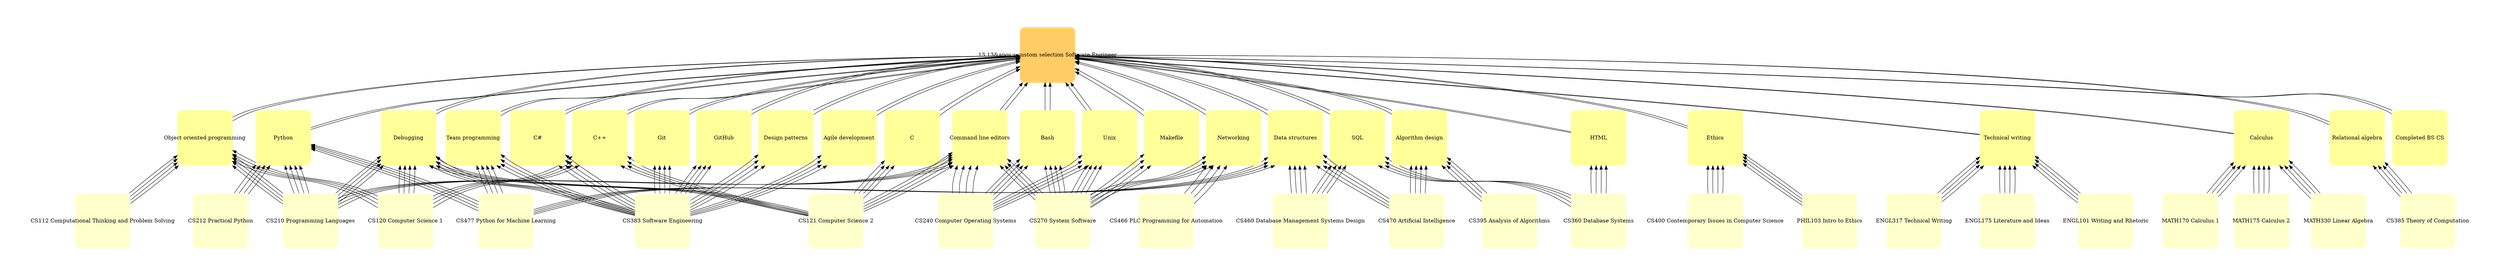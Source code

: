 digraph {
  graph [bgcolor="transparent" rankdir="BT" pad=1 compound="true" forcelabels="true" fontname="Comic Sans MS"]
  node [shape="square" style="rounded,filled" width=2 fixedsize="shape"]
  edge [minlen=2]
  "13 13&apos;s custom selection Software Engineer" [color="#FFCC66"]
  "C++" [color="#FFFF99"]
  "CS120 Computer Science 1" [color="#FFFFCC"]
  "CS121 Computer Science 2" [color="#FFFFCC"]
  "CS120 Computer Science 1" [color="#FFFFCC"]
  "CS121 Computer Science 2" [color="#FFFFCC"]
  "C" [color="#FFFF99"]
  "CS121 Computer Science 2" [color="#FFFFCC"]
  "CS121 Computer Science 2" [color="#FFFFCC"]
  "Python" [color="#FFFF99"]
  "CS210 Programming Languages" [color="#FFFFCC"]
  "CS212 Practical Python" [color="#FFFFCC"]
  "CS477 Python for Machine Learning" [color="#FFFFCC"]
  "CS210 Programming Languages" [color="#FFFFCC"]
  "CS212 Practical Python" [color="#FFFFCC"]
  "CS477 Python for Machine Learning" [color="#FFFFCC"]
  "C#" [color="#FFFF99"]
  "CS383 Software Engineering" [color="#FFFFCC"]
  "CS383 Software Engineering" [color="#FFFFCC"]
  "HTML" [color="#FFFF99"]
  "CS360 Database Systems" [color="#FFFFCC"]
  "CS360 Database Systems" [color="#FFFFCC"]
  "SQL" [color="#FFFF99"]
  "CS360 Database Systems" [color="#FFFFCC"]
  "CS460 Database Management Systems Design" [color="#FFFFCC"]
  "CS360 Database Systems" [color="#FFFFCC"]
  "CS460 Database Management Systems Design" [color="#FFFFCC"]
  "Bash" [color="#FFFF99"]
  "CS240 Computer Operating Systems" [color="#FFFFCC"]
  "CS270 System Software" [color="#FFFFCC"]
  "CS240 Computer Operating Systems" [color="#FFFFCC"]
  "CS270 System Software" [color="#FFFFCC"]
  "Unix" [color="#FFFF99"]
  "CS240 Computer Operating Systems" [color="#FFFFCC"]
  "CS270 System Software" [color="#FFFFCC"]
  "CS240 Computer Operating Systems" [color="#FFFFCC"]
  "CS270 System Software" [color="#FFFFCC"]
  "Ethics" [color="#FFFF99"]
  "CS400 Contemporary Issues in Computer Science" [color="#FFFFCC"]
  "PHIL103 Intro to Ethics" [color="#FFFFCC"]
  "CS400 Contemporary Issues in Computer Science" [color="#FFFFCC"]
  "PHIL103 Intro to Ethics" [color="#FFFFCC"]
  "Technical writing" [color="#FFFF99"]
  "ENGL317 Technical Writing" [color="#FFFFCC"]
  "ENGL175 Literature and Ideas" [color="#FFFFCC"]
  "ENGL101 Writing and Rhetoric" [color="#FFFFCC"]
  "ENGL317 Technical Writing" [color="#FFFFCC"]
  "ENGL175 Literature and Ideas" [color="#FFFFCC"]
  "ENGL101 Writing and Rhetoric" [color="#FFFFCC"]
  "Makefile" [color="#FFFF99"]
  "CS270 System Software" [color="#FFFFCC"]
  "CS270 System Software" [color="#FFFFCC"]
  "Git" [color="#FFFF99"]
  "CS383 Software Engineering" [color="#FFFFCC"]
  "CS383 Software Engineering" [color="#FFFFCC"]
  "GitHub" [color="#FFFF99"]
  "CS383 Software Engineering" [color="#FFFFCC"]
  "CS383 Software Engineering" [color="#FFFFCC"]
  "Command line editors" [color="#FFFF99"]
  "CS121 Computer Science 2" [color="#FFFFCC"]
  "CS210 Programming Languages" [color="#FFFFCC"]
  "CS240 Computer Operating Systems" [color="#FFFFCC"]
  "CS270 System Software" [color="#FFFFCC"]
  "CS121 Computer Science 2" [color="#FFFFCC"]
  "CS210 Programming Languages" [color="#FFFFCC"]
  "CS240 Computer Operating Systems" [color="#FFFFCC"]
  "CS270 System Software" [color="#FFFFCC"]
  "Calculus" [color="#FFFF99"]
  "MATH170 Calculus 1" [color="#FFFFCC"]
  "MATH175 Calculus 2" [color="#FFFFCC"]
  "MATH330 Linear Algebra" [color="#FFFFCC"]
  "MATH170 Calculus 1" [color="#FFFFCC"]
  "MATH175 Calculus 2" [color="#FFFFCC"]
  "MATH330 Linear Algebra" [color="#FFFFCC"]
  "Relational algebra" [color="#FFFF99"]
  "CS385 Theory of Computation" [color="#FFFFCC"]
  "CS385 Theory of Computation" [color="#FFFFCC"]
  "Design patterns" [color="#FFFF99"]
  "CS383 Software Engineering" [color="#FFFFCC"]
  "CS383 Software Engineering" [color="#FFFFCC"]
  "Object oriented programming" [color="#FFFF99"]
  "CS210 Programming Languages" [color="#FFFFCC"]
  "CS120 Computer Science 1" [color="#FFFFCC"]
  "CS112 Computational Thinking and Problem Solving" [color="#FFFFCC"]
  "CS210 Programming Languages" [color="#FFFFCC"]
  "CS120 Computer Science 1" [color="#FFFFCC"]
  "CS112 Computational Thinking and Problem Solving" [color="#FFFFCC"]
  "Networking" [color="#FFFF99"]
  "CS270 System Software" [color="#FFFFCC"]
  "CS466 PLC Programming for Automation" [color="#FFFFCC"]
  "CS270 System Software" [color="#FFFFCC"]
  "CS466 PLC Programming for Automation" [color="#FFFFCC"]
  "Debugging" [color="#FFFF99"]
  "CS210 Programming Languages" [color="#FFFFCC"]
  "CS120 Computer Science 1" [color="#FFFFCC"]
  "CS121 Computer Science 2" [color="#FFFFCC"]
  "CS383 Software Engineering" [color="#FFFFCC"]
  "CS210 Programming Languages" [color="#FFFFCC"]
  "CS120 Computer Science 1" [color="#FFFFCC"]
  "CS121 Computer Science 2" [color="#FFFFCC"]
  "CS383 Software Engineering" [color="#FFFFCC"]
  "Completed BS CS" [color="#FFFF99"]
  "Agile development" [color="#FFFF99"]
  "CS383 Software Engineering" [color="#FFFFCC"]
  "CS383 Software Engineering" [color="#FFFFCC"]
  "Team programming" [color="#FFFF99"]
  "CS383 Software Engineering" [color="#FFFFCC"]
  "CS477 Python for Machine Learning" [color="#FFFFCC"]
  "CS383 Software Engineering" [color="#FFFFCC"]
  "CS477 Python for Machine Learning" [color="#FFFFCC"]
  "Data structures" [color="#FFFF99"]
  "CS460 Database Management Systems Design" [color="#FFFFCC"]
  "CS470 Artificial Intelligence" [color="#FFFFCC"]
  "CS477 Python for Machine Learning" [color="#FFFFCC"]
  "CS460 Database Management Systems Design" [color="#FFFFCC"]
  "CS470 Artificial Intelligence" [color="#FFFFCC"]
  "CS477 Python for Machine Learning" [color="#FFFFCC"]
  "Algorithm design" [color="#FFFF99"]
  "CS470 Artificial Intelligence" [color="#FFFFCC"]
  "CS395 Analysis of Algorithms" [color="#FFFFCC"]
  "CS470 Artificial Intelligence" [color="#FFFFCC"]
  "CS395 Analysis of Algorithms" [color="#FFFFCC"]
  "C++" [color="#FFFF99"]
  "CS120 Computer Science 1" [color="#FFFFCC"]
  "CS121 Computer Science 2" [color="#FFFFCC"]
  "CS120 Computer Science 1" [color="#FFFFCC"]
  "CS121 Computer Science 2" [color="#FFFFCC"]
  "C" [color="#FFFF99"]
  "CS121 Computer Science 2" [color="#FFFFCC"]
  "CS121 Computer Science 2" [color="#FFFFCC"]
  "Python" [color="#FFFF99"]
  "CS210 Programming Languages" [color="#FFFFCC"]
  "CS212 Practical Python" [color="#FFFFCC"]
  "CS477 Python for Machine Learning" [color="#FFFFCC"]
  "CS210 Programming Languages" [color="#FFFFCC"]
  "CS212 Practical Python" [color="#FFFFCC"]
  "CS477 Python for Machine Learning" [color="#FFFFCC"]
  "C#" [color="#FFFF99"]
  "CS383 Software Engineering" [color="#FFFFCC"]
  "CS383 Software Engineering" [color="#FFFFCC"]
  "HTML" [color="#FFFF99"]
  "CS360 Database Systems" [color="#FFFFCC"]
  "CS360 Database Systems" [color="#FFFFCC"]
  "SQL" [color="#FFFF99"]
  "CS360 Database Systems" [color="#FFFFCC"]
  "CS460 Database Management Systems Design" [color="#FFFFCC"]
  "CS360 Database Systems" [color="#FFFFCC"]
  "CS460 Database Management Systems Design" [color="#FFFFCC"]
  "Bash" [color="#FFFF99"]
  "CS240 Computer Operating Systems" [color="#FFFFCC"]
  "CS270 System Software" [color="#FFFFCC"]
  "CS240 Computer Operating Systems" [color="#FFFFCC"]
  "CS270 System Software" [color="#FFFFCC"]
  "Unix" [color="#FFFF99"]
  "CS240 Computer Operating Systems" [color="#FFFFCC"]
  "CS270 System Software" [color="#FFFFCC"]
  "CS240 Computer Operating Systems" [color="#FFFFCC"]
  "CS270 System Software" [color="#FFFFCC"]
  "Ethics" [color="#FFFF99"]
  "CS400 Contemporary Issues in Computer Science" [color="#FFFFCC"]
  "PHIL103 Intro to Ethics" [color="#FFFFCC"]
  "CS400 Contemporary Issues in Computer Science" [color="#FFFFCC"]
  "PHIL103 Intro to Ethics" [color="#FFFFCC"]
  "Technical writing" [color="#FFFF99"]
  "ENGL317 Technical Writing" [color="#FFFFCC"]
  "ENGL175 Literature and Ideas" [color="#FFFFCC"]
  "ENGL101 Writing and Rhetoric" [color="#FFFFCC"]
  "ENGL317 Technical Writing" [color="#FFFFCC"]
  "ENGL175 Literature and Ideas" [color="#FFFFCC"]
  "ENGL101 Writing and Rhetoric" [color="#FFFFCC"]
  "Makefile" [color="#FFFF99"]
  "CS270 System Software" [color="#FFFFCC"]
  "CS270 System Software" [color="#FFFFCC"]
  "Git" [color="#FFFF99"]
  "CS383 Software Engineering" [color="#FFFFCC"]
  "CS383 Software Engineering" [color="#FFFFCC"]
  "GitHub" [color="#FFFF99"]
  "CS383 Software Engineering" [color="#FFFFCC"]
  "CS383 Software Engineering" [color="#FFFFCC"]
  "Command line editors" [color="#FFFF99"]
  "CS121 Computer Science 2" [color="#FFFFCC"]
  "CS210 Programming Languages" [color="#FFFFCC"]
  "CS240 Computer Operating Systems" [color="#FFFFCC"]
  "CS270 System Software" [color="#FFFFCC"]
  "CS121 Computer Science 2" [color="#FFFFCC"]
  "CS210 Programming Languages" [color="#FFFFCC"]
  "CS240 Computer Operating Systems" [color="#FFFFCC"]
  "CS270 System Software" [color="#FFFFCC"]
  "Calculus" [color="#FFFF99"]
  "MATH170 Calculus 1" [color="#FFFFCC"]
  "MATH175 Calculus 2" [color="#FFFFCC"]
  "MATH330 Linear Algebra" [color="#FFFFCC"]
  "MATH170 Calculus 1" [color="#FFFFCC"]
  "MATH175 Calculus 2" [color="#FFFFCC"]
  "MATH330 Linear Algebra" [color="#FFFFCC"]
  "Relational algebra" [color="#FFFF99"]
  "CS385 Theory of Computation" [color="#FFFFCC"]
  "CS385 Theory of Computation" [color="#FFFFCC"]
  "Design patterns" [color="#FFFF99"]
  "CS383 Software Engineering" [color="#FFFFCC"]
  "CS383 Software Engineering" [color="#FFFFCC"]
  "Object oriented programming" [color="#FFFF99"]
  "CS210 Programming Languages" [color="#FFFFCC"]
  "CS120 Computer Science 1" [color="#FFFFCC"]
  "CS112 Computational Thinking and Problem Solving" [color="#FFFFCC"]
  "CS210 Programming Languages" [color="#FFFFCC"]
  "CS120 Computer Science 1" [color="#FFFFCC"]
  "CS112 Computational Thinking and Problem Solving" [color="#FFFFCC"]
  "Networking" [color="#FFFF99"]
  "CS270 System Software" [color="#FFFFCC"]
  "CS466 PLC Programming for Automation" [color="#FFFFCC"]
  "CS270 System Software" [color="#FFFFCC"]
  "CS466 PLC Programming for Automation" [color="#FFFFCC"]
  "Debugging" [color="#FFFF99"]
  "CS210 Programming Languages" [color="#FFFFCC"]
  "CS120 Computer Science 1" [color="#FFFFCC"]
  "CS121 Computer Science 2" [color="#FFFFCC"]
  "CS383 Software Engineering" [color="#FFFFCC"]
  "CS210 Programming Languages" [color="#FFFFCC"]
  "CS120 Computer Science 1" [color="#FFFFCC"]
  "CS121 Computer Science 2" [color="#FFFFCC"]
  "CS383 Software Engineering" [color="#FFFFCC"]
  "Completed BS CS" [color="#FFFF99"]
  "Agile development" [color="#FFFF99"]
  "CS383 Software Engineering" [color="#FFFFCC"]
  "CS383 Software Engineering" [color="#FFFFCC"]
  "Team programming" [color="#FFFF99"]
  "CS383 Software Engineering" [color="#FFFFCC"]
  "CS477 Python for Machine Learning" [color="#FFFFCC"]
  "CS383 Software Engineering" [color="#FFFFCC"]
  "CS477 Python for Machine Learning" [color="#FFFFCC"]
  "Data structures" [color="#FFFF99"]
  "CS460 Database Management Systems Design" [color="#FFFFCC"]
  "CS470 Artificial Intelligence" [color="#FFFFCC"]
  "CS477 Python for Machine Learning" [color="#FFFFCC"]
  "CS460 Database Management Systems Design" [color="#FFFFCC"]
  "CS470 Artificial Intelligence" [color="#FFFFCC"]
  "CS477 Python for Machine Learning" [color="#FFFFCC"]
  "Algorithm design" [color="#FFFF99"]
  "CS470 Artificial Intelligence" [color="#FFFFCC"]
  "CS395 Analysis of Algorithms" [color="#FFFFCC"]
  "CS470 Artificial Intelligence" [color="#FFFFCC"]
  "CS395 Analysis of Algorithms" [color="#FFFFCC"]
  "C++" -> "13 13&apos;s custom selection Software Engineer"
  "CS120 Computer Science 1" -> "C++"
  "CS121 Computer Science 2" -> "C++"
  "CS120 Computer Science 1" -> "C++"
  "CS121 Computer Science 2" -> "C++"
  "C" -> "13 13&apos;s custom selection Software Engineer"
  "CS121 Computer Science 2" -> "C"
  "CS121 Computer Science 2" -> "C"
  "Python" -> "13 13&apos;s custom selection Software Engineer"
  "CS210 Programming Languages" -> "Python"
  "CS212 Practical Python" -> "Python"
  "CS477 Python for Machine Learning" -> "Python"
  "CS210 Programming Languages" -> "Python"
  "CS212 Practical Python" -> "Python"
  "CS477 Python for Machine Learning" -> "Python"
  "C#" -> "13 13&apos;s custom selection Software Engineer"
  "CS383 Software Engineering" -> "C#"
  "CS383 Software Engineering" -> "C#"
  "HTML" -> "13 13&apos;s custom selection Software Engineer"
  "CS360 Database Systems" -> "HTML"
  "CS360 Database Systems" -> "HTML"
  "SQL" -> "13 13&apos;s custom selection Software Engineer"
  "CS360 Database Systems" -> "SQL"
  "CS460 Database Management Systems Design" -> "SQL"
  "CS360 Database Systems" -> "SQL"
  "CS460 Database Management Systems Design" -> "SQL"
  "Bash" -> "13 13&apos;s custom selection Software Engineer"
  "CS240 Computer Operating Systems" -> "Bash"
  "CS270 System Software" -> "Bash"
  "CS240 Computer Operating Systems" -> "Bash"
  "CS270 System Software" -> "Bash"
  "Unix" -> "13 13&apos;s custom selection Software Engineer"
  "CS240 Computer Operating Systems" -> "Unix"
  "CS270 System Software" -> "Unix"
  "CS240 Computer Operating Systems" -> "Unix"
  "CS270 System Software" -> "Unix"
  "Ethics" -> "13 13&apos;s custom selection Software Engineer"
  "CS400 Contemporary Issues in Computer Science" -> "Ethics"
  "PHIL103 Intro to Ethics" -> "Ethics"
  "CS400 Contemporary Issues in Computer Science" -> "Ethics"
  "PHIL103 Intro to Ethics" -> "Ethics"
  "Technical writing" -> "13 13&apos;s custom selection Software Engineer"
  "ENGL317 Technical Writing" -> "Technical writing"
  "ENGL175 Literature and Ideas" -> "Technical writing"
  "ENGL101 Writing and Rhetoric" -> "Technical writing"
  "ENGL317 Technical Writing" -> "Technical writing"
  "ENGL175 Literature and Ideas" -> "Technical writing"
  "ENGL101 Writing and Rhetoric" -> "Technical writing"
  "Makefile" -> "13 13&apos;s custom selection Software Engineer"
  "CS270 System Software" -> "Makefile"
  "CS270 System Software" -> "Makefile"
  "Git" -> "13 13&apos;s custom selection Software Engineer"
  "CS383 Software Engineering" -> "Git"
  "CS383 Software Engineering" -> "Git"
  "GitHub" -> "13 13&apos;s custom selection Software Engineer"
  "CS383 Software Engineering" -> "GitHub"
  "CS383 Software Engineering" -> "GitHub"
  "Command line editors" -> "13 13&apos;s custom selection Software Engineer"
  "CS121 Computer Science 2" -> "Command line editors"
  "CS210 Programming Languages" -> "Command line editors"
  "CS240 Computer Operating Systems" -> "Command line editors"
  "CS270 System Software" -> "Command line editors"
  "CS121 Computer Science 2" -> "Command line editors"
  "CS210 Programming Languages" -> "Command line editors"
  "CS240 Computer Operating Systems" -> "Command line editors"
  "CS270 System Software" -> "Command line editors"
  "Calculus" -> "13 13&apos;s custom selection Software Engineer"
  "MATH170 Calculus 1" -> "Calculus"
  "MATH175 Calculus 2" -> "Calculus"
  "MATH330 Linear Algebra" -> "Calculus"
  "MATH170 Calculus 1" -> "Calculus"
  "MATH175 Calculus 2" -> "Calculus"
  "MATH330 Linear Algebra" -> "Calculus"
  "Relational algebra" -> "13 13&apos;s custom selection Software Engineer"
  "CS385 Theory of Computation" -> "Relational algebra"
  "CS385 Theory of Computation" -> "Relational algebra"
  "Design patterns" -> "13 13&apos;s custom selection Software Engineer"
  "CS383 Software Engineering" -> "Design patterns"
  "CS383 Software Engineering" -> "Design patterns"
  "Object oriented programming" -> "13 13&apos;s custom selection Software Engineer"
  "CS210 Programming Languages" -> "Object oriented programming"
  "CS120 Computer Science 1" -> "Object oriented programming"
  "CS112 Computational Thinking and Problem Solving" -> "Object oriented programming"
  "CS210 Programming Languages" -> "Object oriented programming"
  "CS120 Computer Science 1" -> "Object oriented programming"
  "CS112 Computational Thinking and Problem Solving" -> "Object oriented programming"
  "Networking" -> "13 13&apos;s custom selection Software Engineer"
  "CS270 System Software" -> "Networking"
  "CS466 PLC Programming for Automation" -> "Networking"
  "CS270 System Software" -> "Networking"
  "CS466 PLC Programming for Automation" -> "Networking"
  "Debugging" -> "13 13&apos;s custom selection Software Engineer"
  "CS210 Programming Languages" -> "Debugging"
  "CS120 Computer Science 1" -> "Debugging"
  "CS121 Computer Science 2" -> "Debugging"
  "CS383 Software Engineering" -> "Debugging"
  "CS210 Programming Languages" -> "Debugging"
  "CS120 Computer Science 1" -> "Debugging"
  "CS121 Computer Science 2" -> "Debugging"
  "CS383 Software Engineering" -> "Debugging"
  "Completed BS CS" -> "13 13&apos;s custom selection Software Engineer"
  "Agile development" -> "13 13&apos;s custom selection Software Engineer"
  "CS383 Software Engineering" -> "Agile development"
  "CS383 Software Engineering" -> "Agile development"
  "Team programming" -> "13 13&apos;s custom selection Software Engineer"
  "CS383 Software Engineering" -> "Team programming"
  "CS477 Python for Machine Learning" -> "Team programming"
  "CS383 Software Engineering" -> "Team programming"
  "CS477 Python for Machine Learning" -> "Team programming"
  "Data structures" -> "13 13&apos;s custom selection Software Engineer"
  "CS460 Database Management Systems Design" -> "Data structures"
  "CS470 Artificial Intelligence" -> "Data structures"
  "CS477 Python for Machine Learning" -> "Data structures"
  "CS460 Database Management Systems Design" -> "Data structures"
  "CS470 Artificial Intelligence" -> "Data structures"
  "CS477 Python for Machine Learning" -> "Data structures"
  "Algorithm design" -> "13 13&apos;s custom selection Software Engineer"
  "CS470 Artificial Intelligence" -> "Algorithm design"
  "CS395 Analysis of Algorithms" -> "Algorithm design"
  "CS470 Artificial Intelligence" -> "Algorithm design"
  "CS395 Analysis of Algorithms" -> "Algorithm design"
  "C++" -> "13 13&apos;s custom selection Software Engineer"
  "CS120 Computer Science 1" -> "C++"
  "CS121 Computer Science 2" -> "C++"
  "CS120 Computer Science 1" -> "C++"
  "CS121 Computer Science 2" -> "C++"
  "C" -> "13 13&apos;s custom selection Software Engineer"
  "CS121 Computer Science 2" -> "C"
  "CS121 Computer Science 2" -> "C"
  "Python" -> "13 13&apos;s custom selection Software Engineer"
  "CS210 Programming Languages" -> "Python"
  "CS212 Practical Python" -> "Python"
  "CS477 Python for Machine Learning" -> "Python"
  "CS210 Programming Languages" -> "Python"
  "CS212 Practical Python" -> "Python"
  "CS477 Python for Machine Learning" -> "Python"
  "C#" -> "13 13&apos;s custom selection Software Engineer"
  "CS383 Software Engineering" -> "C#"
  "CS383 Software Engineering" -> "C#"
  "HTML" -> "13 13&apos;s custom selection Software Engineer"
  "CS360 Database Systems" -> "HTML"
  "CS360 Database Systems" -> "HTML"
  "SQL" -> "13 13&apos;s custom selection Software Engineer"
  "CS360 Database Systems" -> "SQL"
  "CS460 Database Management Systems Design" -> "SQL"
  "CS360 Database Systems" -> "SQL"
  "CS460 Database Management Systems Design" -> "SQL"
  "Bash" -> "13 13&apos;s custom selection Software Engineer"
  "CS240 Computer Operating Systems" -> "Bash"
  "CS270 System Software" -> "Bash"
  "CS240 Computer Operating Systems" -> "Bash"
  "CS270 System Software" -> "Bash"
  "Unix" -> "13 13&apos;s custom selection Software Engineer"
  "CS240 Computer Operating Systems" -> "Unix"
  "CS270 System Software" -> "Unix"
  "CS240 Computer Operating Systems" -> "Unix"
  "CS270 System Software" -> "Unix"
  "Ethics" -> "13 13&apos;s custom selection Software Engineer"
  "CS400 Contemporary Issues in Computer Science" -> "Ethics"
  "PHIL103 Intro to Ethics" -> "Ethics"
  "CS400 Contemporary Issues in Computer Science" -> "Ethics"
  "PHIL103 Intro to Ethics" -> "Ethics"
  "Technical writing" -> "13 13&apos;s custom selection Software Engineer"
  "ENGL317 Technical Writing" -> "Technical writing"
  "ENGL175 Literature and Ideas" -> "Technical writing"
  "ENGL101 Writing and Rhetoric" -> "Technical writing"
  "ENGL317 Technical Writing" -> "Technical writing"
  "ENGL175 Literature and Ideas" -> "Technical writing"
  "ENGL101 Writing and Rhetoric" -> "Technical writing"
  "Makefile" -> "13 13&apos;s custom selection Software Engineer"
  "CS270 System Software" -> "Makefile"
  "CS270 System Software" -> "Makefile"
  "Git" -> "13 13&apos;s custom selection Software Engineer"
  "CS383 Software Engineering" -> "Git"
  "CS383 Software Engineering" -> "Git"
  "GitHub" -> "13 13&apos;s custom selection Software Engineer"
  "CS383 Software Engineering" -> "GitHub"
  "CS383 Software Engineering" -> "GitHub"
  "Command line editors" -> "13 13&apos;s custom selection Software Engineer"
  "CS121 Computer Science 2" -> "Command line editors"
  "CS210 Programming Languages" -> "Command line editors"
  "CS240 Computer Operating Systems" -> "Command line editors"
  "CS270 System Software" -> "Command line editors"
  "CS121 Computer Science 2" -> "Command line editors"
  "CS210 Programming Languages" -> "Command line editors"
  "CS240 Computer Operating Systems" -> "Command line editors"
  "CS270 System Software" -> "Command line editors"
  "Calculus" -> "13 13&apos;s custom selection Software Engineer"
  "MATH170 Calculus 1" -> "Calculus"
  "MATH175 Calculus 2" -> "Calculus"
  "MATH330 Linear Algebra" -> "Calculus"
  "MATH170 Calculus 1" -> "Calculus"
  "MATH175 Calculus 2" -> "Calculus"
  "MATH330 Linear Algebra" -> "Calculus"
  "Relational algebra" -> "13 13&apos;s custom selection Software Engineer"
  "CS385 Theory of Computation" -> "Relational algebra"
  "CS385 Theory of Computation" -> "Relational algebra"
  "Design patterns" -> "13 13&apos;s custom selection Software Engineer"
  "CS383 Software Engineering" -> "Design patterns"
  "CS383 Software Engineering" -> "Design patterns"
  "Object oriented programming" -> "13 13&apos;s custom selection Software Engineer"
  "CS210 Programming Languages" -> "Object oriented programming"
  "CS120 Computer Science 1" -> "Object oriented programming"
  "CS112 Computational Thinking and Problem Solving" -> "Object oriented programming"
  "CS210 Programming Languages" -> "Object oriented programming"
  "CS120 Computer Science 1" -> "Object oriented programming"
  "CS112 Computational Thinking and Problem Solving" -> "Object oriented programming"
  "Networking" -> "13 13&apos;s custom selection Software Engineer"
  "CS270 System Software" -> "Networking"
  "CS466 PLC Programming for Automation" -> "Networking"
  "CS270 System Software" -> "Networking"
  "CS466 PLC Programming for Automation" -> "Networking"
  "Debugging" -> "13 13&apos;s custom selection Software Engineer"
  "CS210 Programming Languages" -> "Debugging"
  "CS120 Computer Science 1" -> "Debugging"
  "CS121 Computer Science 2" -> "Debugging"
  "CS383 Software Engineering" -> "Debugging"
  "CS210 Programming Languages" -> "Debugging"
  "CS120 Computer Science 1" -> "Debugging"
  "CS121 Computer Science 2" -> "Debugging"
  "CS383 Software Engineering" -> "Debugging"
  "Completed BS CS" -> "13 13&apos;s custom selection Software Engineer"
  "Agile development" -> "13 13&apos;s custom selection Software Engineer"
  "CS383 Software Engineering" -> "Agile development"
  "CS383 Software Engineering" -> "Agile development"
  "Team programming" -> "13 13&apos;s custom selection Software Engineer"
  "CS383 Software Engineering" -> "Team programming"
  "CS477 Python for Machine Learning" -> "Team programming"
  "CS383 Software Engineering" -> "Team programming"
  "CS477 Python for Machine Learning" -> "Team programming"
  "Data structures" -> "13 13&apos;s custom selection Software Engineer"
  "CS460 Database Management Systems Design" -> "Data structures"
  "CS470 Artificial Intelligence" -> "Data structures"
  "CS477 Python for Machine Learning" -> "Data structures"
  "CS460 Database Management Systems Design" -> "Data structures"
  "CS470 Artificial Intelligence" -> "Data structures"
  "CS477 Python for Machine Learning" -> "Data structures"
  "Algorithm design" -> "13 13&apos;s custom selection Software Engineer"
  "CS470 Artificial Intelligence" -> "Algorithm design"
  "CS395 Analysis of Algorithms" -> "Algorithm design"
  "CS470 Artificial Intelligence" -> "Algorithm design"
  "CS395 Analysis of Algorithms" -> "Algorithm design"
}

